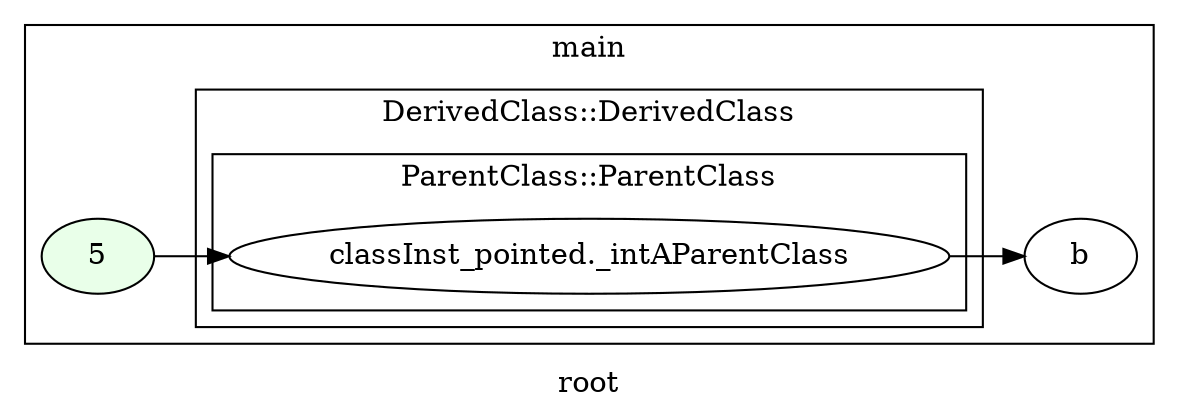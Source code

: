 digraph G
{
rankdir=LR;
label = "root";
subgraph cluster_1 {
label = "main";
parent = "G";
startinglines = "23_30_30";
	node_000001 [ label = "5", style=filled, fillcolor="#E9FFE9", startinglines=32 ]
	node_000003 [ label = "b", startingline=34 ]
subgraph cluster_2 {
label = "DerivedClass::DerivedClass";
parent = "cluster_1";
startinglines = "30_30_32";
subgraph cluster_3 {
label = "ParentClass::ParentClass";
parent = "cluster_2";
startinglines = "30_32_23";
	node_000002 [ label = "classInst_pointed._intAParentClass", startingline=9 ]
}
}
}
	node_000001 -> node_000002
	node_000002 -> node_000003
}
